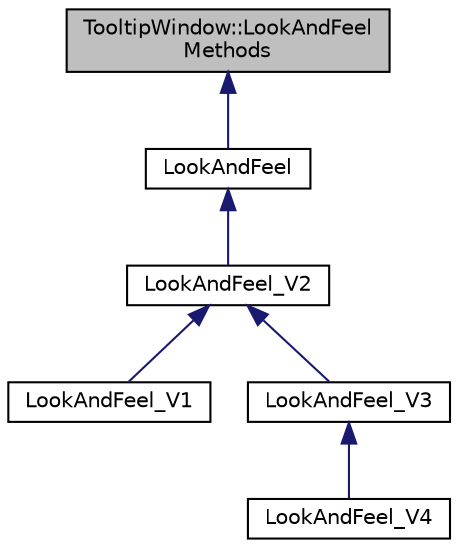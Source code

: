 digraph "TooltipWindow::LookAndFeelMethods"
{
  bgcolor="transparent";
  edge [fontname="Helvetica",fontsize="10",labelfontname="Helvetica",labelfontsize="10"];
  node [fontname="Helvetica",fontsize="10",shape=record];
  Node0 [label="TooltipWindow::LookAndFeel\lMethods",height=0.2,width=0.4,color="black", fillcolor="grey75", style="filled", fontcolor="black"];
  Node0 -> Node1 [dir="back",color="midnightblue",fontsize="10",style="solid",fontname="Helvetica"];
  Node1 [label="LookAndFeel",height=0.2,width=0.4,color="black",URL="$classLookAndFeel.html",tooltip="LookAndFeel objects define the appearance of all the JUCE widgets, and subclasses can be used to appl..."];
  Node1 -> Node2 [dir="back",color="midnightblue",fontsize="10",style="solid",fontname="Helvetica"];
  Node2 [label="LookAndFeel_V2",height=0.2,width=0.4,color="black",URL="$classLookAndFeel__V2.html",tooltip="This LookAndFeel subclass implements the juce style from around 2008-12. "];
  Node2 -> Node3 [dir="back",color="midnightblue",fontsize="10",style="solid",fontname="Helvetica"];
  Node3 [label="LookAndFeel_V1",height=0.2,width=0.4,color="black",URL="$classLookAndFeel__V1.html",tooltip="The original JUCE look-and-feel, as used back from 2002 to about 2007ish. "];
  Node2 -> Node4 [dir="back",color="midnightblue",fontsize="10",style="solid",fontname="Helvetica"];
  Node4 [label="LookAndFeel_V3",height=0.2,width=0.4,color="black",URL="$classLookAndFeel__V3.html",tooltip="The latest JUCE look-and-feel style, as introduced in 2013. "];
  Node4 -> Node5 [dir="back",color="midnightblue",fontsize="10",style="solid",fontname="Helvetica"];
  Node5 [label="LookAndFeel_V4",height=0.2,width=0.4,color="black",URL="$classLookAndFeel__V4.html",tooltip="The latest JUCE look-and-feel style, as introduced in 2017. "];
}
